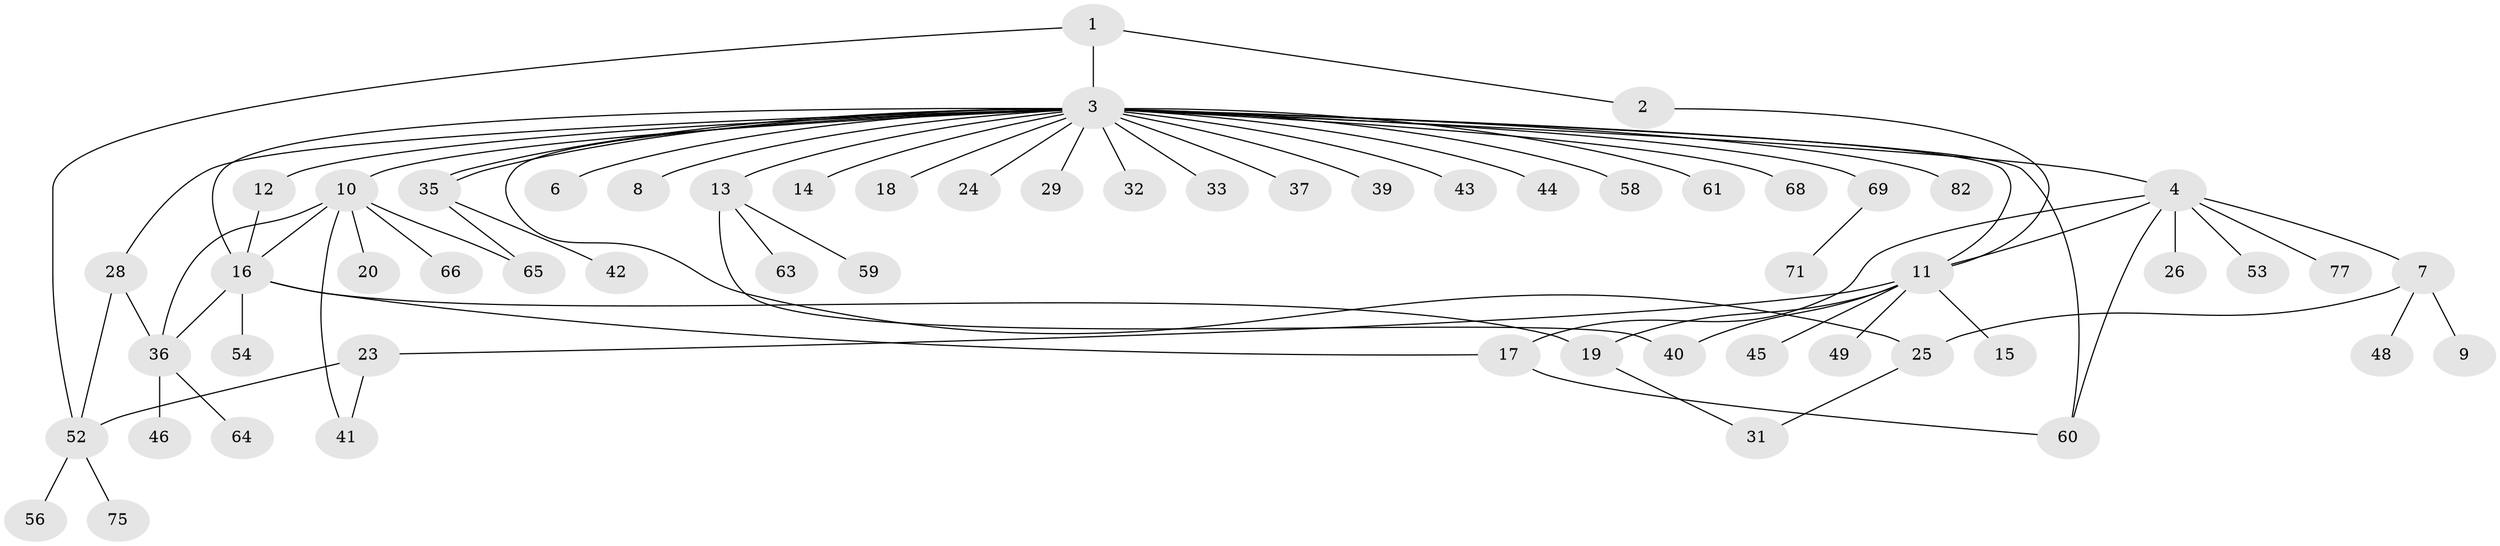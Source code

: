 // Generated by graph-tools (version 1.1) at 2025/23/03/03/25 07:23:54]
// undirected, 59 vertices, 76 edges
graph export_dot {
graph [start="1"]
  node [color=gray90,style=filled];
  1;
  2 [super="+21"];
  3 [super="+5"];
  4 [super="+27"];
  6;
  7 [super="+30"];
  8;
  9;
  10 [super="+34"];
  11 [super="+22"];
  12 [super="+78"];
  13;
  14;
  15;
  16 [super="+73"];
  17 [super="+55"];
  18;
  19 [super="+50"];
  20;
  23;
  24 [super="+57"];
  25 [super="+81"];
  26;
  28 [super="+51"];
  29;
  31 [super="+76"];
  32;
  33 [super="+80"];
  35 [super="+38"];
  36;
  37;
  39;
  40 [super="+74"];
  41 [super="+79"];
  42 [super="+47"];
  43;
  44;
  45;
  46 [super="+67"];
  48;
  49;
  52 [super="+62"];
  53;
  54;
  56;
  58;
  59;
  60;
  61;
  63;
  64;
  65 [super="+70"];
  66;
  68;
  69;
  71 [super="+72"];
  75;
  77;
  82;
  1 -- 2;
  1 -- 3;
  1 -- 52;
  2 -- 11;
  3 -- 4;
  3 -- 6;
  3 -- 10;
  3 -- 12;
  3 -- 13;
  3 -- 14;
  3 -- 16;
  3 -- 24;
  3 -- 25;
  3 -- 28;
  3 -- 29;
  3 -- 32;
  3 -- 33;
  3 -- 35;
  3 -- 35;
  3 -- 37;
  3 -- 39;
  3 -- 43;
  3 -- 44;
  3 -- 60;
  3 -- 68;
  3 -- 69;
  3 -- 82;
  3 -- 18;
  3 -- 8;
  3 -- 58;
  3 -- 11;
  3 -- 61;
  4 -- 7;
  4 -- 26;
  4 -- 53;
  4 -- 11;
  4 -- 60;
  4 -- 77;
  4 -- 17;
  7 -- 9;
  7 -- 25;
  7 -- 48;
  10 -- 16;
  10 -- 20;
  10 -- 36;
  10 -- 66;
  10 -- 41;
  10 -- 65;
  11 -- 15;
  11 -- 23;
  11 -- 40;
  11 -- 45;
  11 -- 49;
  11 -- 19;
  12 -- 16;
  13 -- 59;
  13 -- 63;
  13 -- 40;
  16 -- 17;
  16 -- 19;
  16 -- 36;
  16 -- 54;
  17 -- 60;
  19 -- 31;
  23 -- 41;
  23 -- 52;
  25 -- 31;
  28 -- 52;
  28 -- 36;
  35 -- 65;
  35 -- 42;
  36 -- 46;
  36 -- 64;
  52 -- 56;
  52 -- 75;
  69 -- 71;
}
